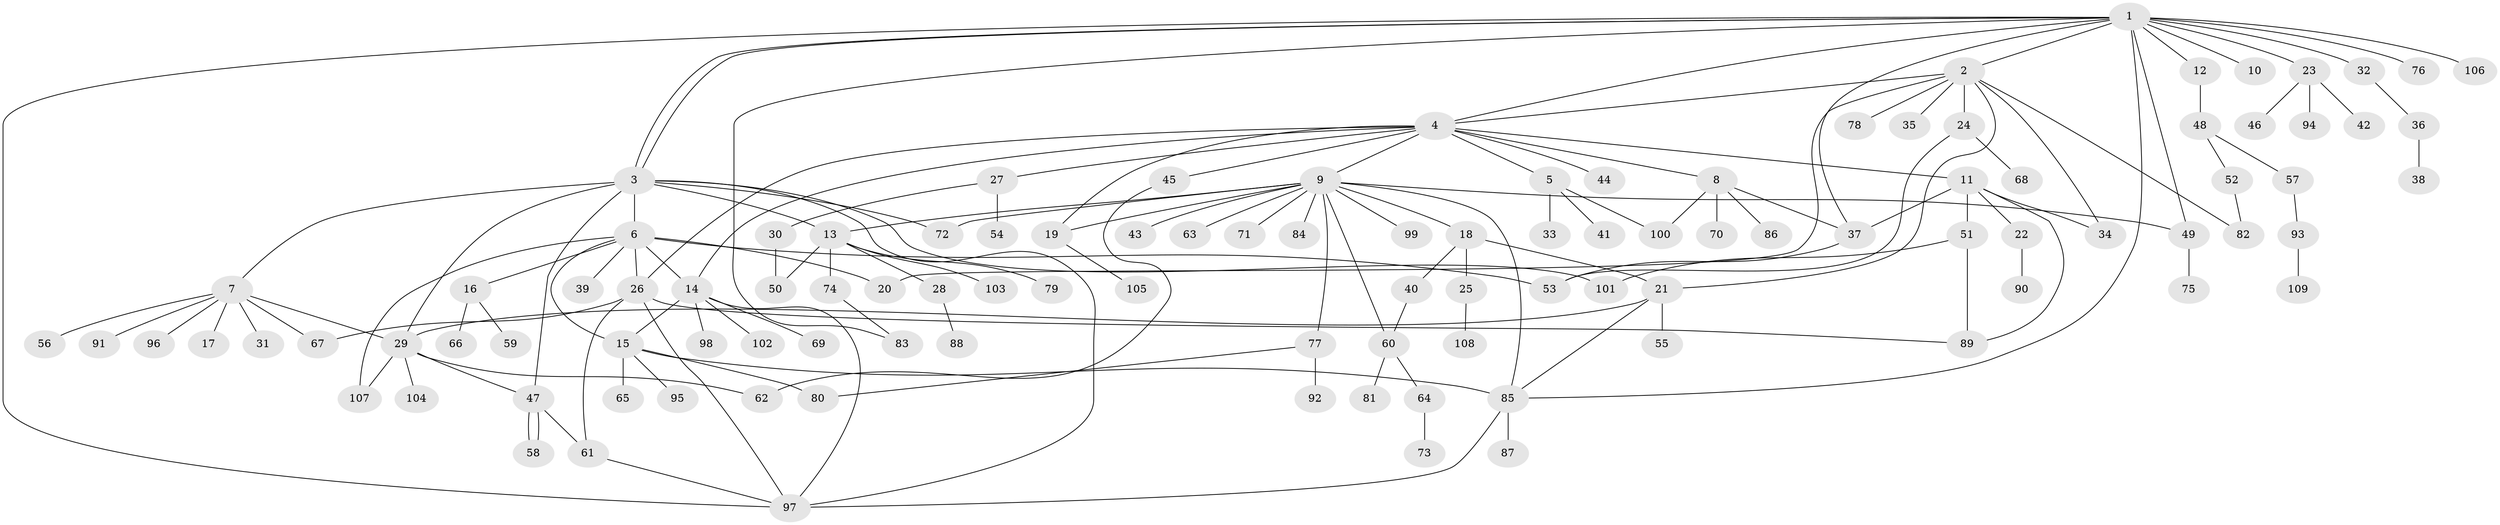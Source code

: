 // coarse degree distribution, {2: 0.24242424242424243, 3: 0.12121212121212122, 10: 0.06060606060606061, 6: 0.030303030303030304, 1: 0.30303030303030304, 7: 0.06060606060606061, 8: 0.030303030303030304, 4: 0.030303030303030304, 9: 0.09090909090909091, 5: 0.030303030303030304}
// Generated by graph-tools (version 1.1) at 2025/36/03/04/25 23:36:40]
// undirected, 109 vertices, 149 edges
graph export_dot {
  node [color=gray90,style=filled];
  1;
  2;
  3;
  4;
  5;
  6;
  7;
  8;
  9;
  10;
  11;
  12;
  13;
  14;
  15;
  16;
  17;
  18;
  19;
  20;
  21;
  22;
  23;
  24;
  25;
  26;
  27;
  28;
  29;
  30;
  31;
  32;
  33;
  34;
  35;
  36;
  37;
  38;
  39;
  40;
  41;
  42;
  43;
  44;
  45;
  46;
  47;
  48;
  49;
  50;
  51;
  52;
  53;
  54;
  55;
  56;
  57;
  58;
  59;
  60;
  61;
  62;
  63;
  64;
  65;
  66;
  67;
  68;
  69;
  70;
  71;
  72;
  73;
  74;
  75;
  76;
  77;
  78;
  79;
  80;
  81;
  82;
  83;
  84;
  85;
  86;
  87;
  88;
  89;
  90;
  91;
  92;
  93;
  94;
  95;
  96;
  97;
  98;
  99;
  100;
  101;
  102;
  103;
  104;
  105;
  106;
  107;
  108;
  109;
  1 -- 2;
  1 -- 3;
  1 -- 3;
  1 -- 4;
  1 -- 10;
  1 -- 12;
  1 -- 23;
  1 -- 32;
  1 -- 37;
  1 -- 49;
  1 -- 76;
  1 -- 83;
  1 -- 85;
  1 -- 97;
  1 -- 106;
  2 -- 4;
  2 -- 20;
  2 -- 21;
  2 -- 24;
  2 -- 34;
  2 -- 35;
  2 -- 78;
  2 -- 82;
  3 -- 6;
  3 -- 7;
  3 -- 13;
  3 -- 29;
  3 -- 47;
  3 -- 72;
  3 -- 97;
  3 -- 101;
  4 -- 5;
  4 -- 8;
  4 -- 9;
  4 -- 11;
  4 -- 14;
  4 -- 19;
  4 -- 26;
  4 -- 27;
  4 -- 44;
  4 -- 45;
  5 -- 33;
  5 -- 41;
  5 -- 100;
  6 -- 14;
  6 -- 15;
  6 -- 16;
  6 -- 20;
  6 -- 26;
  6 -- 39;
  6 -- 53;
  6 -- 107;
  7 -- 17;
  7 -- 29;
  7 -- 31;
  7 -- 56;
  7 -- 67;
  7 -- 91;
  7 -- 96;
  8 -- 37;
  8 -- 70;
  8 -- 86;
  8 -- 100;
  9 -- 13;
  9 -- 18;
  9 -- 19;
  9 -- 43;
  9 -- 49;
  9 -- 60;
  9 -- 63;
  9 -- 71;
  9 -- 72;
  9 -- 77;
  9 -- 84;
  9 -- 85;
  9 -- 99;
  11 -- 22;
  11 -- 34;
  11 -- 37;
  11 -- 51;
  11 -- 89;
  12 -- 48;
  13 -- 28;
  13 -- 50;
  13 -- 74;
  13 -- 79;
  13 -- 103;
  14 -- 15;
  14 -- 69;
  14 -- 97;
  14 -- 98;
  14 -- 102;
  15 -- 65;
  15 -- 80;
  15 -- 85;
  15 -- 95;
  16 -- 59;
  16 -- 66;
  18 -- 21;
  18 -- 25;
  18 -- 40;
  19 -- 105;
  21 -- 29;
  21 -- 55;
  21 -- 85;
  22 -- 90;
  23 -- 42;
  23 -- 46;
  23 -- 94;
  24 -- 53;
  24 -- 68;
  25 -- 108;
  26 -- 61;
  26 -- 67;
  26 -- 89;
  26 -- 97;
  27 -- 30;
  27 -- 54;
  28 -- 88;
  29 -- 47;
  29 -- 62;
  29 -- 104;
  29 -- 107;
  30 -- 50;
  32 -- 36;
  36 -- 38;
  37 -- 53;
  40 -- 60;
  45 -- 62;
  47 -- 58;
  47 -- 58;
  47 -- 61;
  48 -- 52;
  48 -- 57;
  49 -- 75;
  51 -- 89;
  51 -- 101;
  52 -- 82;
  57 -- 93;
  60 -- 64;
  60 -- 81;
  61 -- 97;
  64 -- 73;
  74 -- 83;
  77 -- 80;
  77 -- 92;
  85 -- 87;
  85 -- 97;
  93 -- 109;
}
